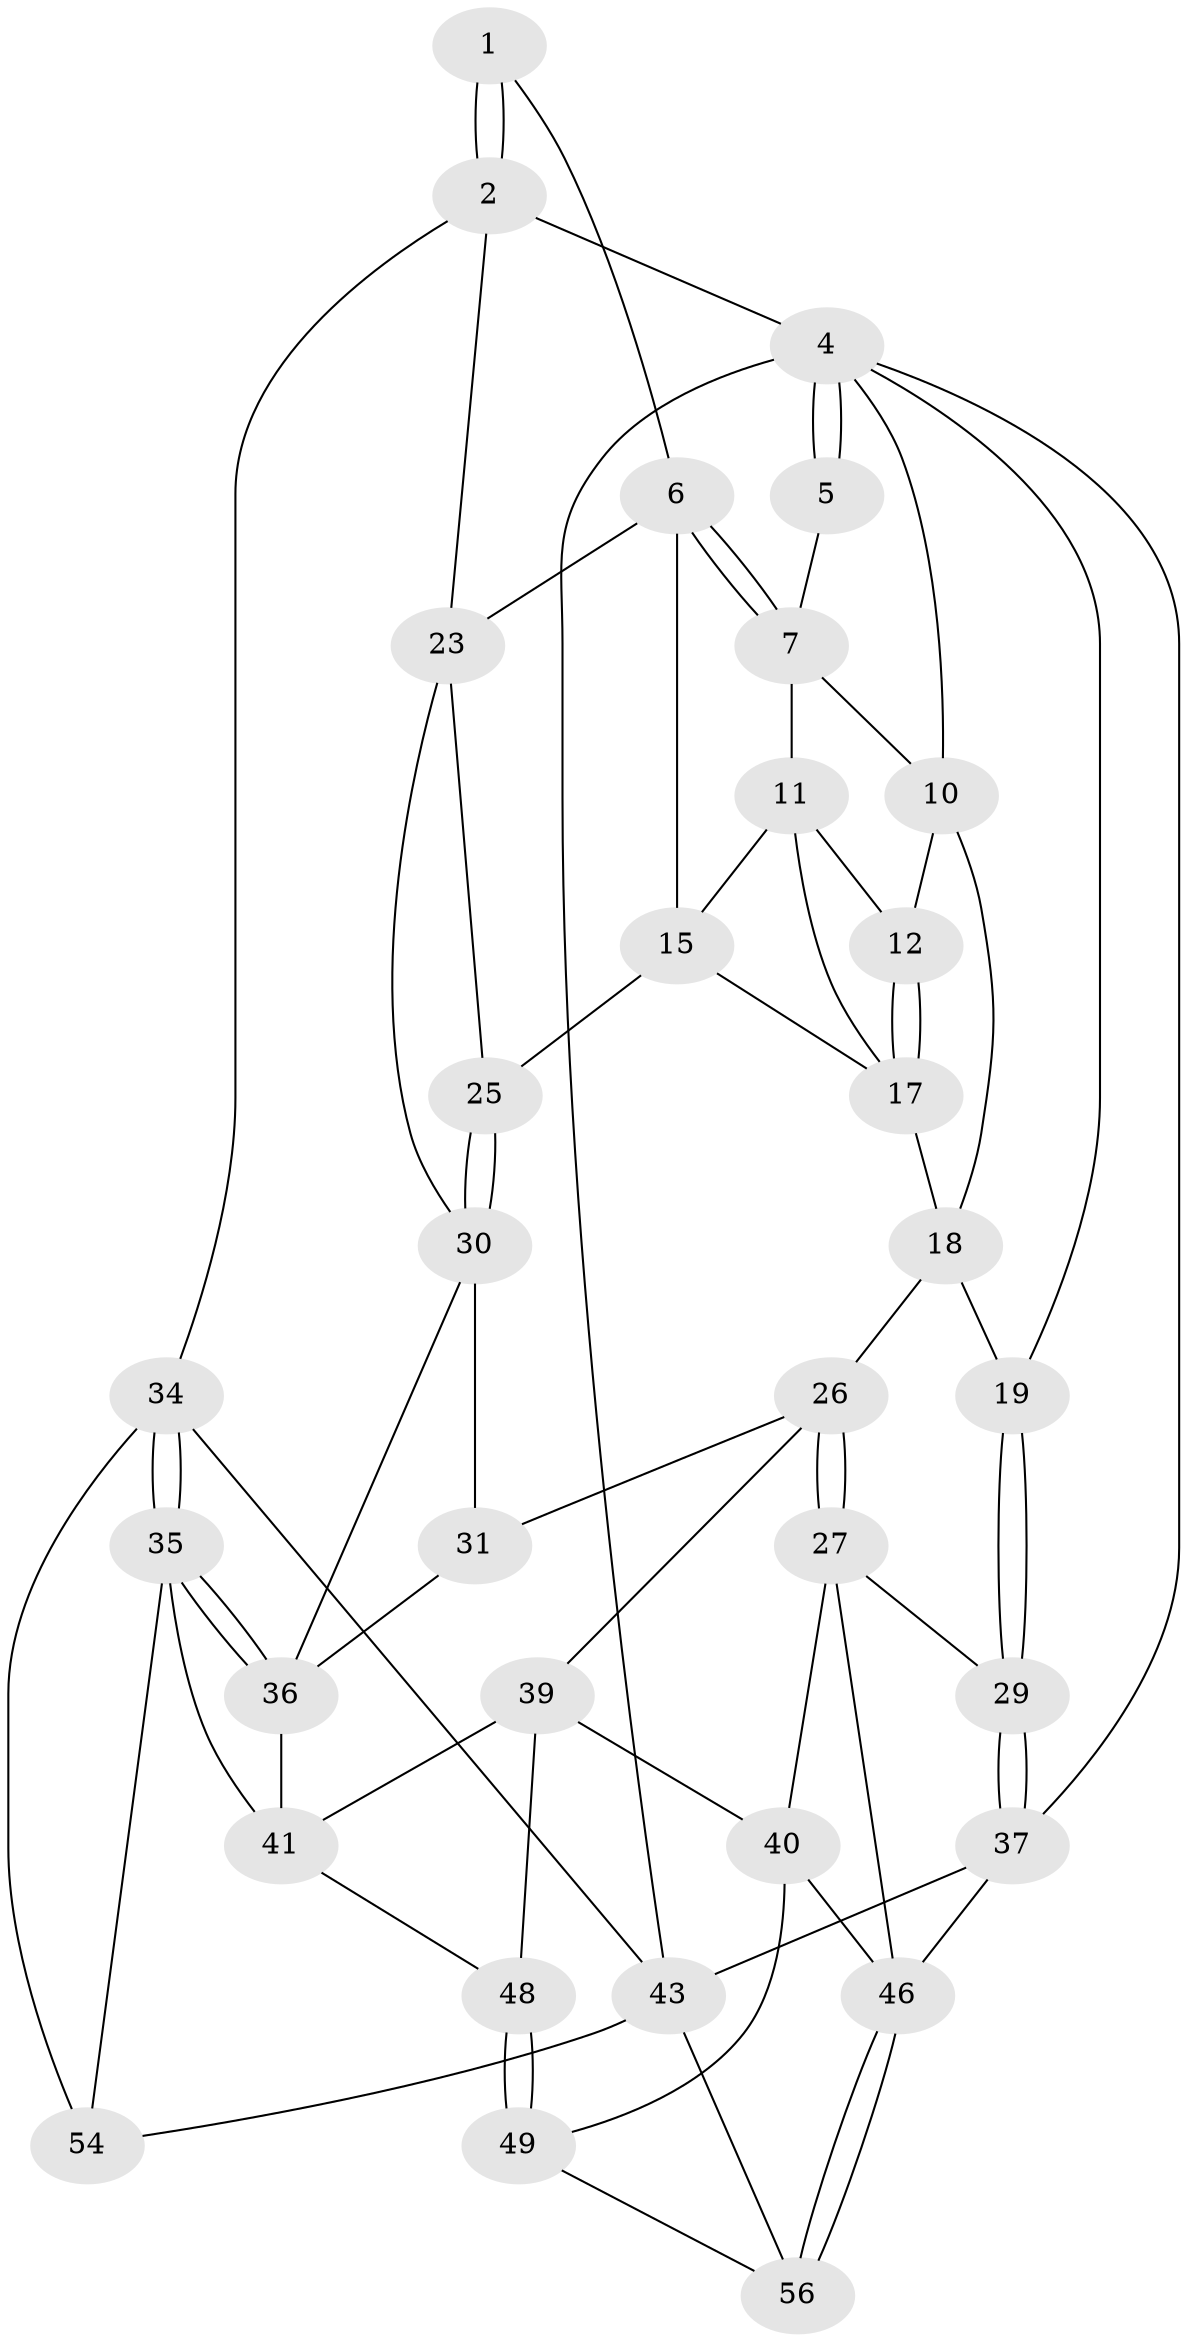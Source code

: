 // Generated by graph-tools (version 1.1) at 2025/24/03/03/25 07:24:37]
// undirected, 33 vertices, 73 edges
graph export_dot {
graph [start="1"]
  node [color=gray90,style=filled];
  1 [pos="+0.7518071424016929+0.09160716055546331"];
  2 [pos="+1+0.28875613393781535",super="+3"];
  4 [pos="+1+0",super="+9"];
  5 [pos="+0.7422334557658317+0"];
  6 [pos="+0.7072658571357029+0.2294055910809223",super="+14"];
  7 [pos="+0.5584846261697874+0.07751544131952327",super="+8"];
  10 [pos="+0.2849565791348771+0",super="+13"];
  11 [pos="+0.5307937307028577+0.1589946067637033",super="+16"];
  12 [pos="+0.4709463330500126+0.19503818279617136"];
  15 [pos="+0.5664762651927003+0.2802732731778722",super="+22"];
  17 [pos="+0.45531053968753593+0.2441464339006682",super="+20"];
  18 [pos="+0.28661143522754834+0.2769982531923733",super="+21"];
  19 [pos="+0+0"];
  23 [pos="+0.8605115585020147+0.3722052041444187",super="+24"];
  25 [pos="+0.517176360040552+0.4352186777086741"];
  26 [pos="+0.2005680655937873+0.42530580082373026",super="+32"];
  27 [pos="+0.12446661875933229+0.49361251350795926",super="+28"];
  29 [pos="+0+0.46722346503480844"];
  30 [pos="+0.5236127046461146+0.4539612796446699",super="+33"];
  31 [pos="+0.514033794326661+0.5000382619718947"];
  34 [pos="+1+0.7974206008579089",super="+44"];
  35 [pos="+1+0.7651343134650203",super="+50"];
  36 [pos="+0.7910449923657207+0.5765333582726616",super="+38"];
  37 [pos="+0+1"];
  39 [pos="+0.4514191719571225+0.6301953429557376",super="+42"];
  40 [pos="+0.26692759819103024+0.6062381505781252",super="+45"];
  41 [pos="+0.7190738918725209+0.6530485572977511",super="+51"];
  43 [pos="+1+1",super="+55"];
  46 [pos="+0.1746141685943675+1",super="+47"];
  48 [pos="+0.47090216533566637+0.7668604289224022",super="+52"];
  49 [pos="+0.45332856340125843+0.8064042049711805",super="+53"];
  54 [pos="+0.779227110592425+0.9742685355871018"];
  56 [pos="+0.6387820065817723+1"];
  1 -- 2;
  1 -- 2;
  1 -- 6;
  2 -- 23;
  2 -- 34;
  2 -- 4;
  4 -- 5;
  4 -- 5;
  4 -- 43;
  4 -- 10;
  4 -- 19;
  4 -- 37;
  5 -- 7;
  6 -- 7;
  6 -- 7;
  6 -- 15;
  6 -- 23;
  7 -- 11;
  7 -- 10;
  10 -- 18;
  10 -- 12;
  11 -- 12;
  11 -- 17;
  11 -- 15;
  12 -- 17;
  12 -- 17;
  15 -- 17;
  15 -- 25;
  17 -- 18;
  18 -- 19;
  18 -- 26;
  19 -- 29;
  19 -- 29;
  23 -- 30;
  23 -- 25;
  25 -- 30;
  25 -- 30;
  26 -- 27;
  26 -- 27;
  26 -- 39;
  26 -- 31;
  27 -- 40;
  27 -- 29;
  27 -- 46;
  29 -- 37;
  29 -- 37;
  30 -- 31;
  30 -- 36;
  31 -- 36;
  34 -- 35;
  34 -- 35;
  34 -- 43;
  34 -- 54;
  35 -- 36;
  35 -- 36;
  35 -- 41;
  35 -- 54;
  36 -- 41;
  37 -- 43;
  37 -- 46;
  39 -- 40;
  39 -- 48;
  39 -- 41;
  40 -- 49;
  40 -- 46;
  41 -- 48;
  43 -- 56;
  43 -- 54;
  46 -- 56;
  46 -- 56;
  48 -- 49 [weight=2];
  48 -- 49;
  49 -- 56;
}
